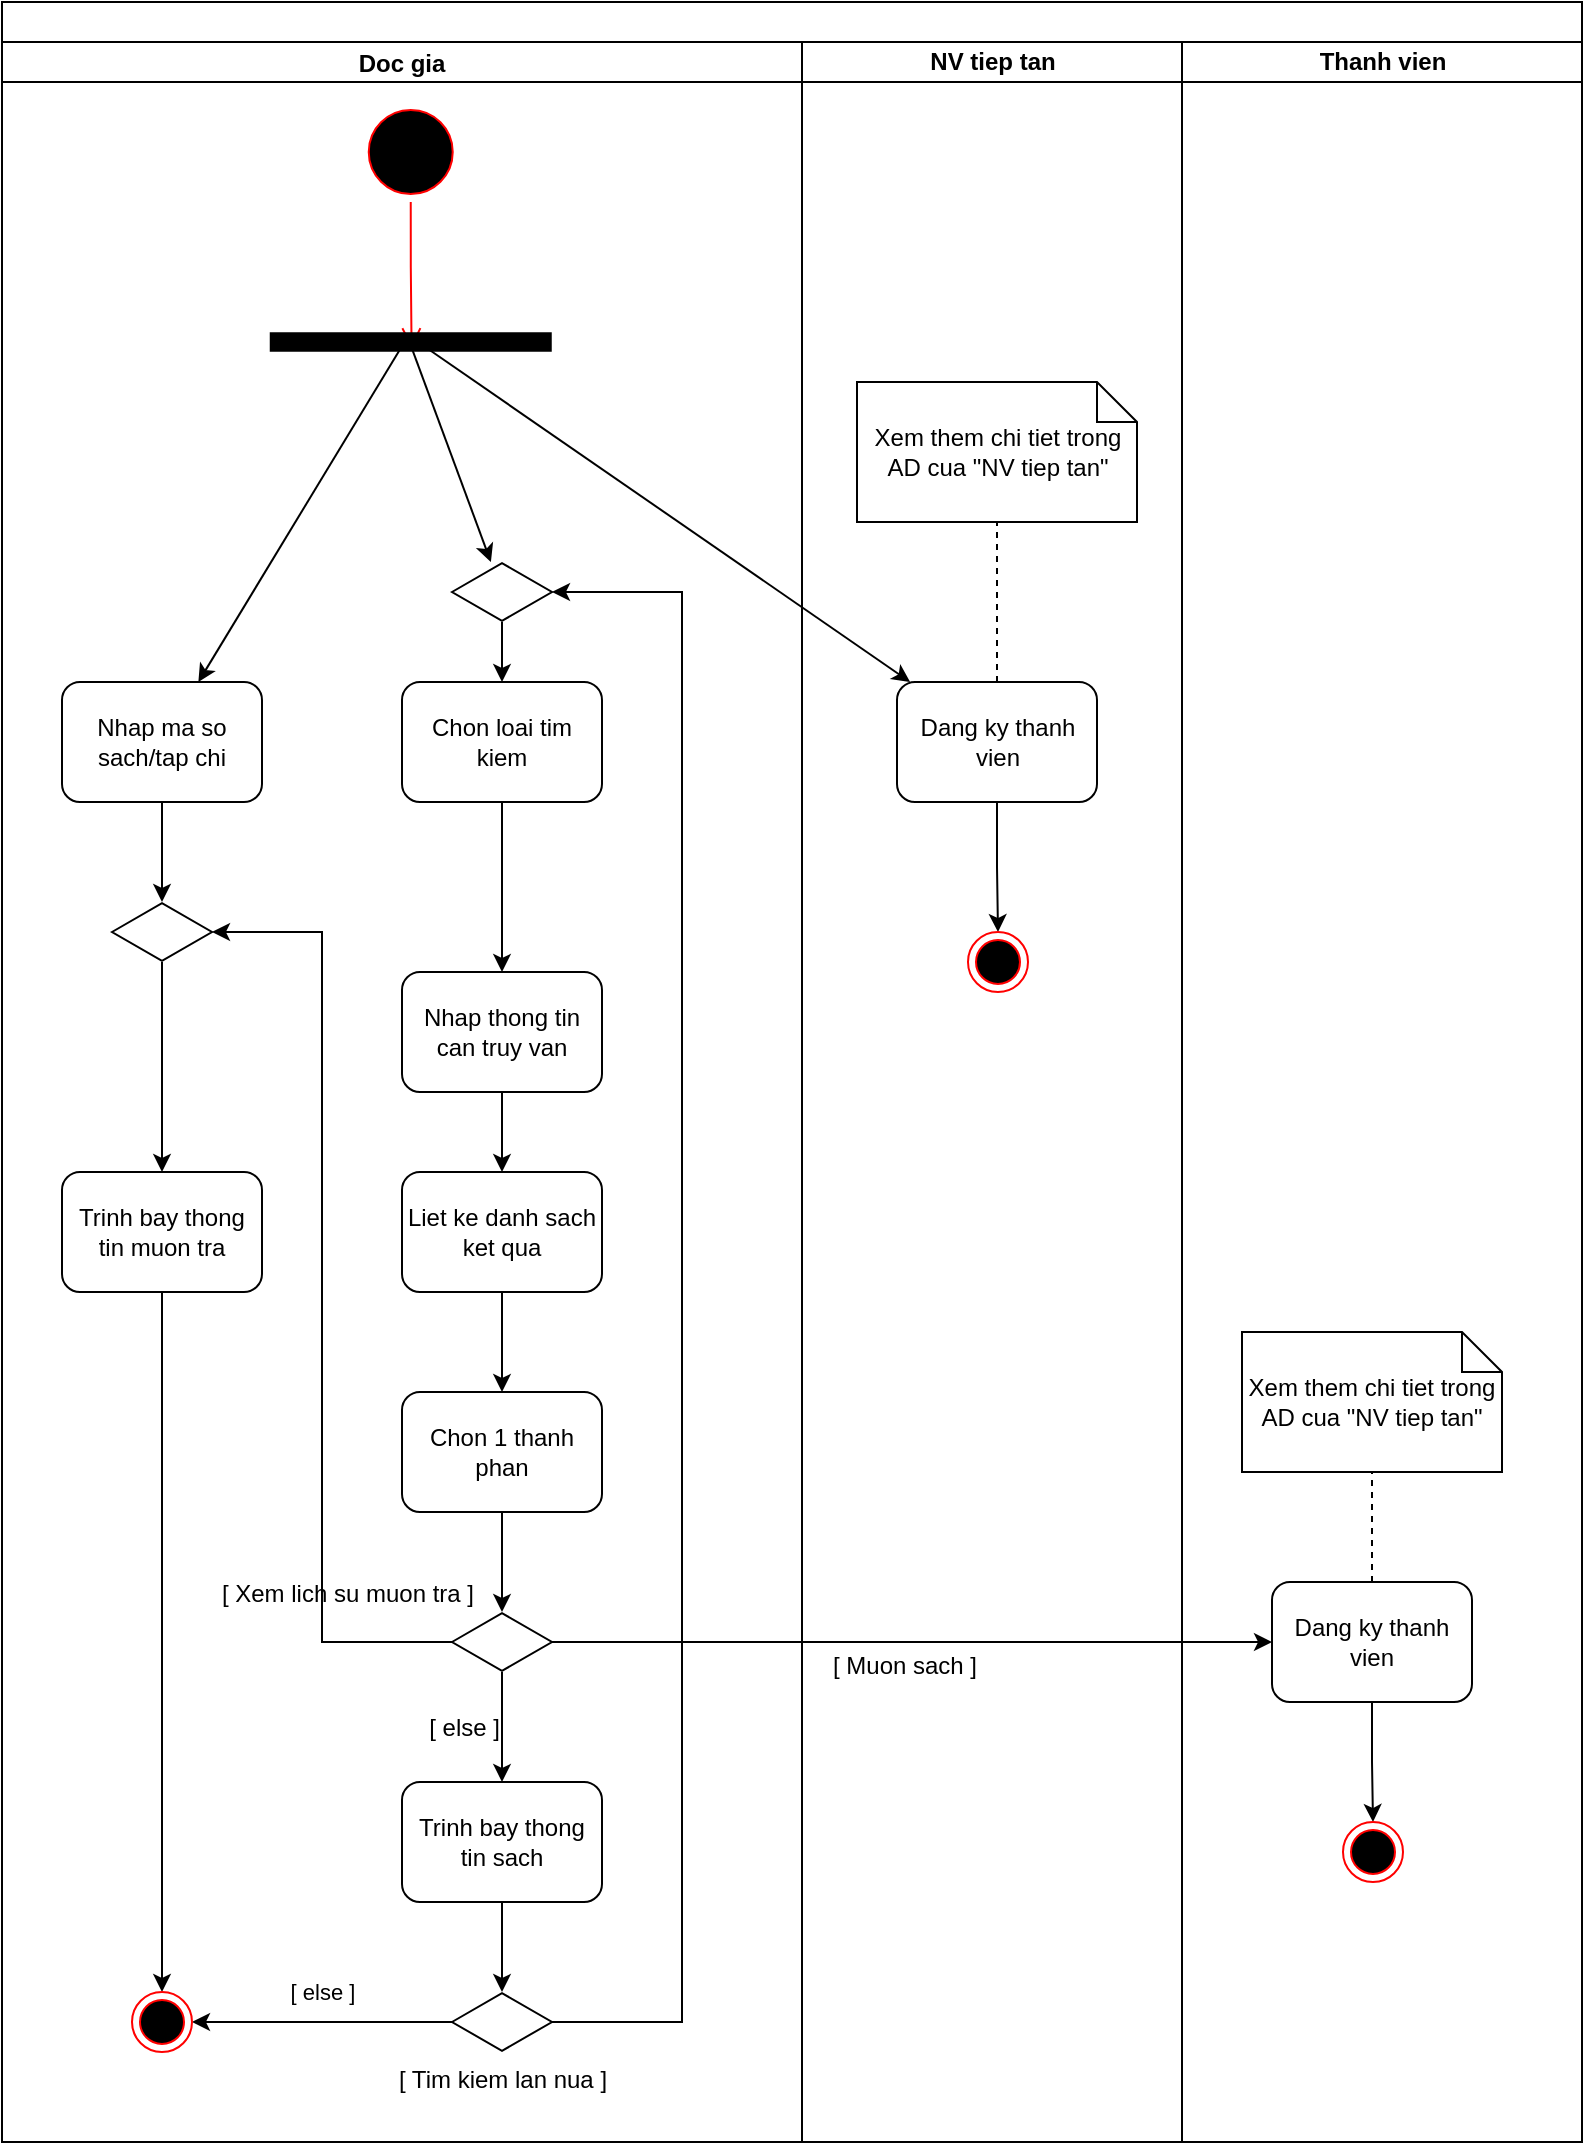 <mxfile version="28.2.3">
  <diagram name="Page-1" id="AH497wJrbiISHLzYzCEs">
    <mxGraphModel dx="1901" dy="1052" grid="1" gridSize="10" guides="1" tooltips="1" connect="1" arrows="1" fold="1" page="1" pageScale="1" pageWidth="850" pageHeight="1100" math="0" shadow="0">
      <root>
        <mxCell id="0" />
        <mxCell id="1" parent="0" />
        <mxCell id="8fA21AYegdvWbvsRvG51-1" value="" style="ellipse;html=1;shape=startState;fillColor=#000000;strokeColor=#ff0000;" parent="1" vertex="1">
          <mxGeometry x="219.37" y="55" width="50" height="50" as="geometry" />
        </mxCell>
        <mxCell id="8fA21AYegdvWbvsRvG51-2" value="" style="edgeStyle=orthogonalEdgeStyle;html=1;verticalAlign=bottom;endArrow=open;endSize=8;strokeColor=#ff0000;rounded=0;entryX=0.866;entryY=0.497;entryDx=0;entryDy=0;entryPerimeter=0;" parent="1" source="8fA21AYegdvWbvsRvG51-1" target="8fA21AYegdvWbvsRvG51-47" edge="1">
          <mxGeometry relative="1" as="geometry">
            <mxPoint x="390" y="158" as="targetPoint" />
          </mxGeometry>
        </mxCell>
        <mxCell id="8fA21AYegdvWbvsRvG51-39" value="" style="edgeStyle=orthogonalEdgeStyle;rounded=0;orthogonalLoop=1;jettySize=auto;html=1;" parent="1" source="8fA21AYegdvWbvsRvG51-7" target="8fA21AYegdvWbvsRvG51-25" edge="1">
          <mxGeometry relative="1" as="geometry" />
        </mxCell>
        <mxCell id="8fA21AYegdvWbvsRvG51-7" value="Nhap ma so sach/tap chi" style="rounded=1;whiteSpace=wrap;html=1;" parent="1" vertex="1">
          <mxGeometry x="70" y="345" width="100" height="60" as="geometry" />
        </mxCell>
        <mxCell id="8fA21AYegdvWbvsRvG51-43" value="" style="edgeStyle=orthogonalEdgeStyle;rounded=0;orthogonalLoop=1;jettySize=auto;html=1;" parent="1" source="8fA21AYegdvWbvsRvG51-8" target="8fA21AYegdvWbvsRvG51-11" edge="1">
          <mxGeometry relative="1" as="geometry" />
        </mxCell>
        <mxCell id="8fA21AYegdvWbvsRvG51-8" value="Chon loai tim kiem" style="rounded=1;whiteSpace=wrap;html=1;" parent="1" vertex="1">
          <mxGeometry x="240" y="345" width="100" height="60" as="geometry" />
        </mxCell>
        <mxCell id="8fA21AYegdvWbvsRvG51-20" value="Xem them chi tiet trong AD cua &quot;NV tiep tan&quot;" style="shape=note;size=20;whiteSpace=wrap;html=1;" parent="1" vertex="1">
          <mxGeometry x="467.5" y="195" width="140" height="70" as="geometry" />
        </mxCell>
        <mxCell id="8fA21AYegdvWbvsRvG51-51" value="" style="edgeStyle=orthogonalEdgeStyle;rounded=0;orthogonalLoop=1;jettySize=auto;html=1;" parent="1" source="8fA21AYegdvWbvsRvG51-21" target="8fA21AYegdvWbvsRvG51-50" edge="1">
          <mxGeometry relative="1" as="geometry" />
        </mxCell>
        <mxCell id="8fA21AYegdvWbvsRvG51-21" value="Dang ky thanh vien" style="rounded=1;whiteSpace=wrap;html=1;" parent="1" vertex="1">
          <mxGeometry x="487.5" y="345" width="100" height="60" as="geometry" />
        </mxCell>
        <mxCell id="8fA21AYegdvWbvsRvG51-42" value="" style="edgeStyle=orthogonalEdgeStyle;rounded=0;orthogonalLoop=1;jettySize=auto;html=1;" parent="1" source="8fA21AYegdvWbvsRvG51-23" target="8fA21AYegdvWbvsRvG51-8" edge="1">
          <mxGeometry relative="1" as="geometry" />
        </mxCell>
        <mxCell id="8fA21AYegdvWbvsRvG51-23" value="" style="html=1;whiteSpace=wrap;aspect=fixed;shape=isoRectangle;" parent="1" vertex="1">
          <mxGeometry x="265" y="285" width="50" height="30" as="geometry" />
        </mxCell>
        <mxCell id="8fA21AYegdvWbvsRvG51-25" value="" style="html=1;whiteSpace=wrap;aspect=fixed;shape=isoRectangle;" parent="1" vertex="1">
          <mxGeometry x="95" y="455" width="50" height="30" as="geometry" />
        </mxCell>
        <mxCell id="8fA21AYegdvWbvsRvG51-47" value="" style="html=1;points=[];perimeter=orthogonalPerimeter;fillColor=strokeColor;rotation=90;" parent="1" vertex="1">
          <mxGeometry x="240" y="105" width="8.75" height="140" as="geometry" />
        </mxCell>
        <mxCell id="8fA21AYegdvWbvsRvG51-49" value="" style="endArrow=classic;html=1;rounded=0;" parent="1" source="8fA21AYegdvWbvsRvG51-28" target="8fA21AYegdvWbvsRvG51-23" edge="1">
          <mxGeometry width="50" height="50" relative="1" as="geometry">
            <mxPoint x="160" y="905" as="sourcePoint" />
            <mxPoint x="380" y="335" as="targetPoint" />
            <Array as="points">
              <mxPoint x="380" y="1015" />
              <mxPoint x="380" y="300" />
            </Array>
          </mxGeometry>
        </mxCell>
        <mxCell id="8fA21AYegdvWbvsRvG51-50" value="" style="ellipse;html=1;shape=endState;fillColor=#000000;strokeColor=#ff0000;" parent="1" vertex="1">
          <mxGeometry x="523" y="470" width="30" height="30" as="geometry" />
        </mxCell>
        <mxCell id="8fA21AYegdvWbvsRvG51-53" value="" style="endArrow=none;dashed=1;html=1;rounded=0;" parent="1" source="8fA21AYegdvWbvsRvG51-21" target="8fA21AYegdvWbvsRvG51-20" edge="1">
          <mxGeometry width="50" height="50" relative="1" as="geometry">
            <mxPoint x="355" y="355" as="sourcePoint" />
            <mxPoint x="405" y="305" as="targetPoint" />
          </mxGeometry>
        </mxCell>
        <mxCell id="8fA21AYegdvWbvsRvG51-60" value="" style="endArrow=classic;html=1;rounded=0;exitX=0.82;exitY=0.497;exitDx=0;exitDy=0;exitPerimeter=0;" parent="1" source="8fA21AYegdvWbvsRvG51-47" target="8fA21AYegdvWbvsRvG51-23" edge="1">
          <mxGeometry width="50" height="50" relative="1" as="geometry">
            <mxPoint x="460" y="275" as="sourcePoint" />
            <mxPoint x="510" y="225" as="targetPoint" />
          </mxGeometry>
        </mxCell>
        <mxCell id="8fA21AYegdvWbvsRvG51-61" value="" style="endArrow=classic;html=1;rounded=0;exitX=0.729;exitY=0.531;exitDx=0;exitDy=0;exitPerimeter=0;" parent="1" source="8fA21AYegdvWbvsRvG51-47" target="8fA21AYegdvWbvsRvG51-7" edge="1">
          <mxGeometry width="50" height="50" relative="1" as="geometry">
            <mxPoint x="400" y="168" as="sourcePoint" />
            <mxPoint x="311" y="285" as="targetPoint" />
          </mxGeometry>
        </mxCell>
        <mxCell id="8fA21AYegdvWbvsRvG51-64" value="" style="endArrow=classic;html=1;rounded=0;exitX=0.843;exitY=0.443;exitDx=0;exitDy=0;exitPerimeter=0;" parent="1" source="8fA21AYegdvWbvsRvG51-47" target="8fA21AYegdvWbvsRvG51-21" edge="1">
          <mxGeometry width="50" height="50" relative="1" as="geometry">
            <mxPoint x="30" y="525" as="sourcePoint" />
            <mxPoint x="80" y="475" as="targetPoint" />
          </mxGeometry>
        </mxCell>
        <mxCell id="cX3v0QN3toU8LtT29ak_-1" value="" style="swimlane;html=1;childLayout=stackLayout;resizeParent=1;resizeParentMax=0;startSize=20;whiteSpace=wrap;" parent="1" vertex="1">
          <mxGeometry x="40" y="5" width="790" height="1070" as="geometry" />
        </mxCell>
        <mxCell id="cX3v0QN3toU8LtT29ak_-2" value="Doc gia" style="swimlane;startSize=20;" parent="cX3v0QN3toU8LtT29ak_-1" vertex="1">
          <mxGeometry y="20" width="400" height="1050" as="geometry" />
        </mxCell>
        <mxCell id="cX3v0QN3toU8LtT29ak_-3" value="NV tiep tan" style="swimlane;html=1;startSize=20;" parent="cX3v0QN3toU8LtT29ak_-1" vertex="1">
          <mxGeometry x="400" y="20" width="190" height="1050" as="geometry" />
        </mxCell>
        <mxCell id="cX3v0QN3toU8LtT29ak_-4" value="Thanh vien" style="swimlane;html=1;startSize=20;" parent="cX3v0QN3toU8LtT29ak_-1" vertex="1">
          <mxGeometry x="590" y="20" width="200" height="1050" as="geometry" />
        </mxCell>
        <mxCell id="8fA21AYegdvWbvsRvG51-44" value="" style="edgeStyle=orthogonalEdgeStyle;rounded=0;orthogonalLoop=1;jettySize=auto;html=1;" parent="cX3v0QN3toU8LtT29ak_-4" source="8fA21AYegdvWbvsRvG51-11" target="8fA21AYegdvWbvsRvG51-12" edge="1">
          <mxGeometry relative="1" as="geometry" />
        </mxCell>
        <mxCell id="8fA21AYegdvWbvsRvG51-37" value="" style="edgeStyle=orthogonalEdgeStyle;rounded=0;orthogonalLoop=1;jettySize=auto;html=1;" parent="cX3v0QN3toU8LtT29ak_-4" source="8fA21AYegdvWbvsRvG51-12" target="8fA21AYegdvWbvsRvG51-13" edge="1">
          <mxGeometry relative="1" as="geometry" />
        </mxCell>
        <mxCell id="8fA21AYegdvWbvsRvG51-30" value="" style="edgeStyle=orthogonalEdgeStyle;rounded=0;orthogonalLoop=1;jettySize=auto;html=1;" parent="cX3v0QN3toU8LtT29ak_-4" source="8fA21AYegdvWbvsRvG51-13" target="8fA21AYegdvWbvsRvG51-26" edge="1">
          <mxGeometry relative="1" as="geometry" />
        </mxCell>
        <mxCell id="8fA21AYegdvWbvsRvG51-34" value="" style="edgeStyle=orthogonalEdgeStyle;rounded=0;orthogonalLoop=1;jettySize=auto;html=1;" parent="cX3v0QN3toU8LtT29ak_-4" source="8fA21AYegdvWbvsRvG51-18" target="8fA21AYegdvWbvsRvG51-32" edge="1">
          <mxGeometry relative="1" as="geometry" />
        </mxCell>
        <mxCell id="8fA21AYegdvWbvsRvG51-31" value="[ else ]" style="edgeStyle=orthogonalEdgeStyle;rounded=0;orthogonalLoop=1;jettySize=auto;html=1;align=right;labelPosition=left;verticalLabelPosition=middle;verticalAlign=middle;fontSize=12;" parent="cX3v0QN3toU8LtT29ak_-4" source="8fA21AYegdvWbvsRvG51-26" target="8fA21AYegdvWbvsRvG51-27" edge="1">
          <mxGeometry relative="1" as="geometry" />
        </mxCell>
        <mxCell id="8fA21AYegdvWbvsRvG51-35" value="" style="edgeStyle=orthogonalEdgeStyle;rounded=0;orthogonalLoop=1;jettySize=auto;html=1;" parent="cX3v0QN3toU8LtT29ak_-4" source="8fA21AYegdvWbvsRvG51-27" target="8fA21AYegdvWbvsRvG51-28" edge="1">
          <mxGeometry relative="1" as="geometry" />
        </mxCell>
        <mxCell id="8fA21AYegdvWbvsRvG51-33" value="[ else ]" style="edgeStyle=orthogonalEdgeStyle;rounded=0;orthogonalLoop=1;jettySize=auto;html=1;" parent="cX3v0QN3toU8LtT29ak_-4" source="8fA21AYegdvWbvsRvG51-28" target="8fA21AYegdvWbvsRvG51-32" edge="1">
          <mxGeometry y="-15" relative="1" as="geometry">
            <mxPoint as="offset" />
          </mxGeometry>
        </mxCell>
        <mxCell id="8fA21AYegdvWbvsRvG51-55" value="" style="edgeStyle=orthogonalEdgeStyle;rounded=0;orthogonalLoop=1;jettySize=auto;html=1;" parent="cX3v0QN3toU8LtT29ak_-4" source="8fA21AYegdvWbvsRvG51-56" target="8fA21AYegdvWbvsRvG51-57" edge="1">
          <mxGeometry relative="1" as="geometry" />
        </mxCell>
        <mxCell id="8fA21AYegdvWbvsRvG51-58" value="" style="endArrow=none;dashed=1;html=1;rounded=0;" parent="cX3v0QN3toU8LtT29ak_-4" source="8fA21AYegdvWbvsRvG51-56" target="8fA21AYegdvWbvsRvG51-54" edge="1">
          <mxGeometry width="50" height="50" relative="1" as="geometry">
            <mxPoint x="-87.5" y="775" as="sourcePoint" />
            <mxPoint x="-37.5" y="725" as="targetPoint" />
          </mxGeometry>
        </mxCell>
        <mxCell id="8fA21AYegdvWbvsRvG51-65" value="[ Muon sach ]" style="endArrow=classic;html=1;rounded=0;fontSize=12;" parent="cX3v0QN3toU8LtT29ak_-4" source="8fA21AYegdvWbvsRvG51-26" target="8fA21AYegdvWbvsRvG51-56" edge="1">
          <mxGeometry x="-0.023" y="-12" width="50" height="50" relative="1" as="geometry">
            <mxPoint x="-80" y="785" as="sourcePoint" />
            <mxPoint x="-30" y="735" as="targetPoint" />
            <mxPoint as="offset" />
          </mxGeometry>
        </mxCell>
        <mxCell id="8fA21AYegdvWbvsRvG51-11" value="Nhap thong tin can truy van" style="rounded=1;whiteSpace=wrap;html=1;" parent="cX3v0QN3toU8LtT29ak_-4" vertex="1">
          <mxGeometry x="-390" y="465" width="100" height="60" as="geometry" />
        </mxCell>
        <mxCell id="8fA21AYegdvWbvsRvG51-12" value="Liet ke danh sach ket qua" style="rounded=1;whiteSpace=wrap;html=1;" parent="cX3v0QN3toU8LtT29ak_-4" vertex="1">
          <mxGeometry x="-390" y="565" width="100" height="60" as="geometry" />
        </mxCell>
        <mxCell id="8fA21AYegdvWbvsRvG51-13" value="Chon 1 thanh phan" style="rounded=1;whiteSpace=wrap;html=1;" parent="cX3v0QN3toU8LtT29ak_-4" vertex="1">
          <mxGeometry x="-390" y="675" width="100" height="60" as="geometry" />
        </mxCell>
        <mxCell id="8fA21AYegdvWbvsRvG51-18" value="Trinh bay thong tin muon tra" style="rounded=1;whiteSpace=wrap;html=1;" parent="cX3v0QN3toU8LtT29ak_-4" vertex="1">
          <mxGeometry x="-560" y="565" width="100" height="60" as="geometry" />
        </mxCell>
        <mxCell id="8fA21AYegdvWbvsRvG51-26" value="[ Xem lich su muon tra ]" style="html=1;aspect=fixed;shape=isoRectangle;labelPosition=left;verticalLabelPosition=top;align=right;verticalAlign=bottom;spacingRight=-12;" parent="cX3v0QN3toU8LtT29ak_-4" vertex="1">
          <mxGeometry x="-365" y="785" width="50" height="30" as="geometry" />
        </mxCell>
        <mxCell id="8fA21AYegdvWbvsRvG51-27" value="Trinh bay thong tin sach" style="rounded=1;whiteSpace=wrap;html=1;" parent="cX3v0QN3toU8LtT29ak_-4" vertex="1">
          <mxGeometry x="-390" y="870" width="100" height="60" as="geometry" />
        </mxCell>
        <mxCell id="8fA21AYegdvWbvsRvG51-28" value="[ Tim kiem lan nua ]" style="aspect=fixed;shape=isoRectangle;align=center;verticalAlign=top;labelPosition=center;verticalLabelPosition=bottom;textDirection=ltr;spacingTop=0;spacingLeft=0;html=1;" parent="cX3v0QN3toU8LtT29ak_-4" vertex="1">
          <mxGeometry x="-365" y="975" width="50" height="30" as="geometry" />
        </mxCell>
        <mxCell id="8fA21AYegdvWbvsRvG51-32" value="" style="ellipse;html=1;shape=endState;fillColor=#000000;strokeColor=#ff0000;" parent="cX3v0QN3toU8LtT29ak_-4" vertex="1">
          <mxGeometry x="-525" y="975" width="30" height="30" as="geometry" />
        </mxCell>
        <mxCell id="8fA21AYegdvWbvsRvG51-54" value="Xem them chi tiet trong AD cua &quot;NV tiep tan&quot;" style="shape=note;size=20;whiteSpace=wrap;html=1;" parent="cX3v0QN3toU8LtT29ak_-4" vertex="1">
          <mxGeometry x="30" y="645" width="130" height="70" as="geometry" />
        </mxCell>
        <mxCell id="8fA21AYegdvWbvsRvG51-56" value="Dang ky thanh vien" style="rounded=1;whiteSpace=wrap;html=1;" parent="cX3v0QN3toU8LtT29ak_-4" vertex="1">
          <mxGeometry x="45" y="770" width="100" height="60" as="geometry" />
        </mxCell>
        <mxCell id="8fA21AYegdvWbvsRvG51-57" value="" style="ellipse;html=1;shape=endState;fillColor=#000000;strokeColor=#ff0000;" parent="cX3v0QN3toU8LtT29ak_-4" vertex="1">
          <mxGeometry x="80.5" y="890" width="30" height="30" as="geometry" />
        </mxCell>
        <mxCell id="8fA21AYegdvWbvsRvG51-41" value="" style="edgeStyle=orthogonalEdgeStyle;rounded=0;orthogonalLoop=1;jettySize=auto;html=1;" parent="1" source="8fA21AYegdvWbvsRvG51-25" target="8fA21AYegdvWbvsRvG51-18" edge="1">
          <mxGeometry relative="1" as="geometry">
            <mxPoint x="110" y="510" as="sourcePoint" />
          </mxGeometry>
        </mxCell>
        <mxCell id="8fA21AYegdvWbvsRvG51-48" value="" style="endArrow=classic;html=1;rounded=0;" parent="1" source="8fA21AYegdvWbvsRvG51-26" target="8fA21AYegdvWbvsRvG51-25" edge="1">
          <mxGeometry width="50" height="50" relative="1" as="geometry">
            <mxPoint x="215" y="845" as="sourcePoint" />
            <mxPoint x="145" y="455" as="targetPoint" />
            <Array as="points">
              <mxPoint x="200" y="825" />
              <mxPoint x="200" y="470" />
            </Array>
          </mxGeometry>
        </mxCell>
      </root>
    </mxGraphModel>
  </diagram>
</mxfile>
